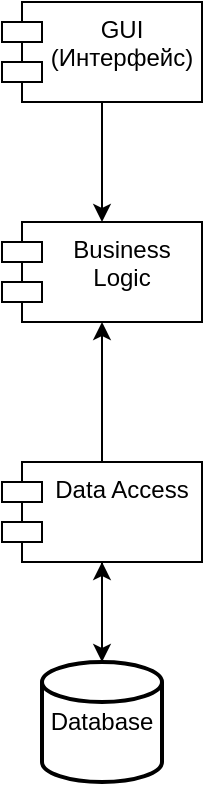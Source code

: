 <mxfile version="21.0.10" type="device" pages="3"><diagram name="1." id="kDTzsdGswdlVlNPqu6Qt"><mxGraphModel dx="885" dy="519" grid="1" gridSize="10" guides="1" tooltips="1" connect="1" arrows="1" fold="1" page="1" pageScale="1" pageWidth="827" pageHeight="1169" math="0" shadow="0"><root><mxCell id="0"/><mxCell id="1" parent="0"/><mxCell id="fMbAhl8_OOHzQoSbUExp-1" style="edgeStyle=orthogonalEdgeStyle;rounded=0;orthogonalLoop=1;jettySize=auto;html=1;exitX=0.5;exitY=1;exitDx=0;exitDy=0;entryX=0.5;entryY=0;entryDx=0;entryDy=0;" edge="1" parent="1" source="71OtSbXsrv_uywSyOsGf-1" target="71OtSbXsrv_uywSyOsGf-2"><mxGeometry relative="1" as="geometry"/></mxCell><mxCell id="71OtSbXsrv_uywSyOsGf-1" value="GUI&lt;br&gt;(Интерфейс)" style="shape=module;align=left;spacingLeft=20;align=center;verticalAlign=top;whiteSpace=wrap;html=1;" parent="1" vertex="1"><mxGeometry x="380" y="70" width="100" height="50" as="geometry"/></mxCell><mxCell id="71OtSbXsrv_uywSyOsGf-2" value="Business Logic" style="shape=module;align=left;spacingLeft=20;align=center;verticalAlign=top;whiteSpace=wrap;html=1;" parent="1" vertex="1"><mxGeometry x="380" y="180" width="100" height="50" as="geometry"/></mxCell><mxCell id="71OtSbXsrv_uywSyOsGf-8" style="edgeStyle=orthogonalEdgeStyle;rounded=0;orthogonalLoop=1;jettySize=auto;html=1;exitX=0.5;exitY=1;exitDx=0;exitDy=0;" parent="1" source="71OtSbXsrv_uywSyOsGf-3" target="71OtSbXsrv_uywSyOsGf-7" edge="1"><mxGeometry relative="1" as="geometry"/></mxCell><mxCell id="9P4bM5m-VMFC0gsAUuIL-2" style="edgeStyle=orthogonalEdgeStyle;rounded=0;orthogonalLoop=1;jettySize=auto;html=1;exitX=0.5;exitY=0;exitDx=0;exitDy=0;entryX=0.5;entryY=1;entryDx=0;entryDy=0;" edge="1" parent="1" source="71OtSbXsrv_uywSyOsGf-3" target="71OtSbXsrv_uywSyOsGf-2"><mxGeometry relative="1" as="geometry"/></mxCell><mxCell id="71OtSbXsrv_uywSyOsGf-3" value="Data Access" style="shape=module;align=left;spacingLeft=20;align=center;verticalAlign=top;whiteSpace=wrap;html=1;" parent="1" vertex="1"><mxGeometry x="380" y="300" width="100" height="50" as="geometry"/></mxCell><mxCell id="71OtSbXsrv_uywSyOsGf-9" style="edgeStyle=orthogonalEdgeStyle;rounded=0;orthogonalLoop=1;jettySize=auto;html=1;exitX=0.5;exitY=0;exitDx=0;exitDy=0;exitPerimeter=0;entryX=0.5;entryY=1;entryDx=0;entryDy=0;" parent="1" source="71OtSbXsrv_uywSyOsGf-7" target="71OtSbXsrv_uywSyOsGf-3" edge="1"><mxGeometry relative="1" as="geometry"/></mxCell><mxCell id="71OtSbXsrv_uywSyOsGf-7" value="Database" style="strokeWidth=2;html=1;shape=mxgraph.flowchart.database;whiteSpace=wrap;" parent="1" vertex="1"><mxGeometry x="400" y="400" width="60" height="60" as="geometry"/></mxCell></root></mxGraphModel></diagram><diagram id="MNbmY0lweVriixVGioRw" name="uml"><mxGraphModel dx="1829" dy="4579" grid="1" gridSize="10" guides="1" tooltips="1" connect="1" arrows="1" fold="1" page="1" pageScale="1" pageWidth="827" pageHeight="1169" math="0" shadow="0"><root><mxCell id="0"/><mxCell id="1" parent="0"/><mxCell id="DrZ3v9s-i7G6Einv7P92-1" value="" style="swimlane;startSize=0;" parent="1" vertex="1"><mxGeometry x="40" y="-2540" width="1140" height="1070" as="geometry"><mxRectangle x="310" y="-90" width="50" height="40" as="alternateBounds"/></mxGeometry></mxCell><mxCell id="T3UV2YbwCRtPf-JXeZ0j-19" style="edgeStyle=orthogonalEdgeStyle;rounded=0;orthogonalLoop=1;jettySize=auto;html=1;exitX=0.5;exitY=0;exitDx=0;exitDy=0;" edge="1" parent="DrZ3v9s-i7G6Einv7P92-1" source="DrZ3v9s-i7G6Einv7P92-2" target="T3UV2YbwCRtPf-JXeZ0j-13"><mxGeometry relative="1" as="geometry"/></mxCell><mxCell id="DrZ3v9s-i7G6Einv7P92-2" value="UserServices" style="swimlane;fontStyle=0;childLayout=stackLayout;horizontal=1;startSize=30;horizontalStack=0;resizeParent=1;resizeParentMax=0;resizeLast=0;collapsible=1;marginBottom=0;whiteSpace=wrap;html=1;fillColor=#dae8fc;strokeColor=#6c8ebf;" parent="DrZ3v9s-i7G6Einv7P92-1" vertex="1"><mxGeometry x="40" y="480" width="190" height="120" as="geometry"/></mxCell><mxCell id="DrZ3v9s-i7G6Einv7P92-3" value="addUser(login, password)" style="text;strokeColor=none;fillColor=none;align=left;verticalAlign=middle;spacingLeft=4;spacingRight=4;overflow=hidden;points=[[0,0.5],[1,0.5]];portConstraint=eastwest;rotatable=0;whiteSpace=wrap;html=1;" parent="DrZ3v9s-i7G6Einv7P92-2" vertex="1"><mxGeometry y="30" width="190" height="30" as="geometry"/></mxCell><mxCell id="DrZ3v9s-i7G6Einv7P92-4" value="getUser(id)" style="text;strokeColor=none;fillColor=none;align=left;verticalAlign=middle;spacingLeft=4;spacingRight=4;overflow=hidden;points=[[0,0.5],[1,0.5]];portConstraint=eastwest;rotatable=0;whiteSpace=wrap;html=1;" parent="DrZ3v9s-i7G6Einv7P92-2" vertex="1"><mxGeometry y="60" width="190" height="30" as="geometry"/></mxCell><mxCell id="DrZ3v9s-i7G6Einv7P92-5" value="getUserID(login)" style="text;strokeColor=none;fillColor=none;align=left;verticalAlign=middle;spacingLeft=4;spacingRight=4;overflow=hidden;points=[[0,0.5],[1,0.5]];portConstraint=eastwest;rotatable=0;whiteSpace=wrap;html=1;" parent="DrZ3v9s-i7G6Einv7P92-2" vertex="1"><mxGeometry y="90" width="190" height="30" as="geometry"/></mxCell><mxCell id="T3UV2YbwCRtPf-JXeZ0j-22" style="edgeStyle=orthogonalEdgeStyle;rounded=0;orthogonalLoop=1;jettySize=auto;html=1;exitX=0.5;exitY=0;exitDx=0;exitDy=0;" edge="1" parent="DrZ3v9s-i7G6Einv7P92-1" source="DrZ3v9s-i7G6Einv7P92-6" target="T3UV2YbwCRtPf-JXeZ0j-5"><mxGeometry relative="1" as="geometry"/></mxCell><mxCell id="DrZ3v9s-i7G6Einv7P92-6" value="RoomServices" style="swimlane;fontStyle=0;childLayout=stackLayout;horizontal=1;startSize=30;horizontalStack=0;resizeParent=1;resizeParentMax=0;resizeLast=0;collapsible=1;marginBottom=0;whiteSpace=wrap;html=1;fillColor=#dae8fc;strokeColor=#6c8ebf;" parent="DrZ3v9s-i7G6Einv7P92-1" vertex="1"><mxGeometry x="880" y="470" width="240" height="180" as="geometry"/></mxCell><mxCell id="DrZ3v9s-i7G6Einv7P92-7" value="addRoom(number, type)" style="text;strokeColor=none;fillColor=none;align=left;verticalAlign=middle;spacingLeft=4;spacingRight=4;overflow=hidden;points=[[0,0.5],[1,0.5]];portConstraint=eastwest;rotatable=0;whiteSpace=wrap;html=1;" parent="DrZ3v9s-i7G6Einv7P92-6" vertex="1"><mxGeometry y="30" width="240" height="30" as="geometry"/></mxCell><mxCell id="DrZ3v9s-i7G6Einv7P92-59" value="getRoom(id_room)" style="text;strokeColor=none;fillColor=none;align=left;verticalAlign=middle;spacingLeft=4;spacingRight=4;overflow=hidden;points=[[0,0.5],[1,0.5]];portConstraint=eastwest;rotatable=0;whiteSpace=wrap;html=1;" parent="DrZ3v9s-i7G6Einv7P92-6" vertex="1"><mxGeometry y="60" width="240" height="30" as="geometry"/></mxCell><mxCell id="DrZ3v9s-i7G6Einv7P92-8" value="getAllRoom()" style="text;strokeColor=none;fillColor=none;align=left;verticalAlign=middle;spacingLeft=4;spacingRight=4;overflow=hidden;points=[[0,0.5],[1,0.5]];portConstraint=eastwest;rotatable=0;whiteSpace=wrap;html=1;" parent="DrZ3v9s-i7G6Einv7P92-6" vertex="1"><mxGeometry y="90" width="240" height="30" as="geometry"/></mxCell><mxCell id="DrZ3v9s-i7G6Einv7P92-9" value="deleteRoom(id_room)" style="text;strokeColor=none;fillColor=none;align=left;verticalAlign=middle;spacingLeft=4;spacingRight=4;overflow=hidden;points=[[0,0.5],[1,0.5]];portConstraint=eastwest;rotatable=0;whiteSpace=wrap;html=1;" parent="DrZ3v9s-i7G6Einv7P92-6" vertex="1"><mxGeometry y="120" width="240" height="30" as="geometry"/></mxCell><mxCell id="DrZ3v9s-i7G6Einv7P92-30" value="getThingRoom(id_room)" style="text;strokeColor=none;fillColor=none;align=left;verticalAlign=middle;spacingLeft=4;spacingRight=4;overflow=hidden;points=[[0,0.5],[1,0.5]];portConstraint=eastwest;rotatable=0;whiteSpace=wrap;html=1;" parent="DrZ3v9s-i7G6Einv7P92-6" vertex="1"><mxGeometry y="150" width="240" height="30" as="geometry"/></mxCell><mxCell id="T3UV2YbwCRtPf-JXeZ0j-21" style="edgeStyle=orthogonalEdgeStyle;rounded=0;orthogonalLoop=1;jettySize=auto;html=1;exitX=0.5;exitY=0;exitDx=0;exitDy=0;" edge="1" parent="DrZ3v9s-i7G6Einv7P92-1" source="DrZ3v9s-i7G6Einv7P92-10" target="T3UV2YbwCRtPf-JXeZ0j-9"><mxGeometry relative="1" as="geometry"/></mxCell><mxCell id="DrZ3v9s-i7G6Einv7P92-10" value="ThingServices" style="swimlane;fontStyle=0;childLayout=stackLayout;horizontal=1;startSize=30;horizontalStack=0;resizeParent=1;resizeParentMax=0;resizeLast=0;collapsible=1;marginBottom=0;whiteSpace=wrap;html=1;fillColor=#dae8fc;strokeColor=#6c8ebf;" parent="DrZ3v9s-i7G6Einv7P92-1" vertex="1"><mxGeometry x="570" y="470" width="270" height="180" as="geometry"/></mxCell><mxCell id="DrZ3v9s-i7G6Einv7P92-11" value="addThing(code, type)" style="text;strokeColor=none;fillColor=none;align=left;verticalAlign=middle;spacingLeft=4;spacingRight=4;overflow=hidden;points=[[0,0.5],[1,0.5]];portConstraint=eastwest;rotatable=0;whiteSpace=wrap;html=1;" parent="DrZ3v9s-i7G6Einv7P92-10" vertex="1"><mxGeometry y="30" width="270" height="30" as="geometry"/></mxCell><mxCell id="DrZ3v9s-i7G6Einv7P92-12" value="getThing(id_thing)" style="text;strokeColor=none;fillColor=none;align=left;verticalAlign=middle;spacingLeft=4;spacingRight=4;overflow=hidden;points=[[0,0.5],[1,0.5]];portConstraint=eastwest;rotatable=0;whiteSpace=wrap;html=1;" parent="DrZ3v9s-i7G6Einv7P92-10" vertex="1"><mxGeometry y="60" width="270" height="30" as="geometry"/></mxCell><mxCell id="DrZ3v9s-i7G6Einv7P92-13" value="getAllThing()" style="text;strokeColor=none;fillColor=none;align=left;verticalAlign=middle;spacingLeft=4;spacingRight=4;overflow=hidden;points=[[0,0.5],[1,0.5]];portConstraint=eastwest;rotatable=0;whiteSpace=wrap;html=1;" parent="DrZ3v9s-i7G6Einv7P92-10" vertex="1"><mxGeometry y="90" width="270" height="30" as="geometry"/></mxCell><mxCell id="DrZ3v9s-i7G6Einv7P92-28" value="deleteThing(id_thing)" style="text;strokeColor=none;fillColor=none;align=left;verticalAlign=middle;spacingLeft=4;spacingRight=4;overflow=hidden;points=[[0,0.5],[1,0.5]];portConstraint=eastwest;rotatable=0;whiteSpace=wrap;html=1;" parent="DrZ3v9s-i7G6Einv7P92-10" vertex="1"><mxGeometry y="120" width="270" height="30" as="geometry"/></mxCell><mxCell id="DrZ3v9s-i7G6Einv7P92-29" value="changeRoomThing(id_thing, id_from, id_to)" style="text;strokeColor=none;fillColor=none;align=left;verticalAlign=middle;spacingLeft=4;spacingRight=4;overflow=hidden;points=[[0,0.5],[1,0.5]];portConstraint=eastwest;rotatable=0;whiteSpace=wrap;html=1;" parent="DrZ3v9s-i7G6Einv7P92-10" vertex="1"><mxGeometry y="150" width="270" height="30" as="geometry"/></mxCell><mxCell id="T3UV2YbwCRtPf-JXeZ0j-20" style="edgeStyle=orthogonalEdgeStyle;rounded=0;orthogonalLoop=1;jettySize=auto;html=1;exitX=0.5;exitY=0;exitDx=0;exitDy=0;" edge="1" parent="DrZ3v9s-i7G6Einv7P92-1" source="DrZ3v9s-i7G6Einv7P92-14" target="T3UV2YbwCRtPf-JXeZ0j-1"><mxGeometry relative="1" as="geometry"/></mxCell><mxCell id="DrZ3v9s-i7G6Einv7P92-14" value="StudentServices" style="swimlane;fontStyle=0;childLayout=stackLayout;horizontal=1;startSize=30;horizontalStack=0;resizeParent=1;resizeParentMax=0;resizeLast=0;collapsible=1;marginBottom=0;whiteSpace=wrap;html=1;fillColor=#dae8fc;strokeColor=#6c8ebf;" parent="DrZ3v9s-i7G6Einv7P92-1" vertex="1"><mxGeometry x="280" y="380" width="260" height="330" as="geometry"/></mxCell><mxCell id="DrZ3v9s-i7G6Einv7P92-15" value="addStudent(name, group, dataIn)" style="text;strokeColor=none;fillColor=none;align=left;verticalAlign=middle;spacingLeft=4;spacingRight=4;overflow=hidden;points=[[0,0.5],[1,0.5]];portConstraint=eastwest;rotatable=0;whiteSpace=wrap;html=1;" parent="DrZ3v9s-i7G6Einv7P92-14" vertex="1"><mxGeometry y="30" width="260" height="30" as="geometry"/></mxCell><mxCell id="DrZ3v9s-i7G6Einv7P92-16" value="getStudent(id_student)" style="text;strokeColor=none;fillColor=none;align=left;verticalAlign=middle;spacingLeft=4;spacingRight=4;overflow=hidden;points=[[0,0.5],[1,0.5]];portConstraint=eastwest;rotatable=0;whiteSpace=wrap;html=1;" parent="DrZ3v9s-i7G6Einv7P92-14" vertex="1"><mxGeometry y="60" width="260" height="30" as="geometry"/></mxCell><mxCell id="DrZ3v9s-i7G6Einv7P92-17" value="getAllStudent()" style="text;strokeColor=none;fillColor=none;align=left;verticalAlign=middle;spacingLeft=4;spacingRight=4;overflow=hidden;points=[[0,0.5],[1,0.5]];portConstraint=eastwest;rotatable=0;whiteSpace=wrap;html=1;" parent="DrZ3v9s-i7G6Einv7P92-14" vertex="1"><mxGeometry y="90" width="260" height="30" as="geometry"/></mxCell><mxCell id="DrZ3v9s-i7G6Einv7P92-19" value="getRoomStudent(id_student)" style="text;strokeColor=none;fillColor=none;align=left;verticalAlign=middle;spacingLeft=4;spacingRight=4;overflow=hidden;points=[[0,0.5],[1,0.5]];portConstraint=eastwest;rotatable=0;whiteSpace=wrap;html=1;" parent="DrZ3v9s-i7G6Einv7P92-14" vertex="1"><mxGeometry y="120" width="260" height="30" as="geometry"/></mxCell><mxCell id="DrZ3v9s-i7G6Einv7P92-20" value="changeNameStudent(id_student, new_name)" style="text;strokeColor=none;fillColor=none;align=left;verticalAlign=middle;spacingLeft=4;spacingRight=4;overflow=hidden;points=[[0,0.5],[1,0.5]];portConstraint=eastwest;rotatable=0;whiteSpace=wrap;html=1;" parent="DrZ3v9s-i7G6Einv7P92-14" vertex="1"><mxGeometry y="150" width="260" height="30" as="geometry"/></mxCell><mxCell id="DrZ3v9s-i7G6Einv7P92-21" value="changeGroupStudent(id_student, new_group)" style="text;strokeColor=none;fillColor=none;align=left;verticalAlign=middle;spacingLeft=4;spacingRight=4;overflow=hidden;points=[[0,0.5],[1,0.5]];portConstraint=eastwest;rotatable=0;whiteSpace=wrap;html=1;" parent="DrZ3v9s-i7G6Einv7P92-14" vertex="1"><mxGeometry y="180" width="260" height="30" as="geometry"/></mxCell><mxCell id="DrZ3v9s-i7G6Einv7P92-22" value="changeThingStudent(id_student, id_thing)" style="text;strokeColor=none;fillColor=none;align=left;verticalAlign=middle;spacingLeft=4;spacingRight=4;overflow=hidden;points=[[0,0.5],[1,0.5]];portConstraint=eastwest;rotatable=0;whiteSpace=wrap;html=1;" parent="DrZ3v9s-i7G6Einv7P92-14" vertex="1"><mxGeometry y="210" width="260" height="30" as="geometry"/></mxCell><mxCell id="DrZ3v9s-i7G6Einv7P92-27" value="changeRoomStudent(id_student, id_room)" style="text;strokeColor=none;fillColor=none;align=left;verticalAlign=middle;spacingLeft=4;spacingRight=4;overflow=hidden;points=[[0,0.5],[1,0.5]];portConstraint=eastwest;rotatable=0;whiteSpace=wrap;html=1;" parent="DrZ3v9s-i7G6Einv7P92-14" vertex="1"><mxGeometry y="240" width="260" height="30" as="geometry"/></mxCell><mxCell id="DrZ3v9s-i7G6Einv7P92-23" value="returnThingStudent(id_student, id_thing)" style="text;strokeColor=none;fillColor=none;align=left;verticalAlign=middle;spacingLeft=4;spacingRight=4;overflow=hidden;points=[[0,0.5],[1,0.5]];portConstraint=eastwest;rotatable=0;whiteSpace=wrap;html=1;" parent="DrZ3v9s-i7G6Einv7P92-14" vertex="1"><mxGeometry y="270" width="260" height="30" as="geometry"/></mxCell><mxCell id="DrZ3v9s-i7G6Einv7P92-24" value="deleteStudent(id_student)" style="text;strokeColor=none;fillColor=none;align=left;verticalAlign=middle;spacingLeft=4;spacingRight=4;overflow=hidden;points=[[0,0.5],[1,0.5]];portConstraint=eastwest;rotatable=0;whiteSpace=wrap;html=1;" parent="DrZ3v9s-i7G6Einv7P92-14" vertex="1"><mxGeometry y="300" width="260" height="30" as="geometry"/></mxCell><mxCell id="DrZ3v9s-i7G6Einv7P92-18" value="Business Logic" style="text;html=1;align=center;verticalAlign=middle;resizable=0;points=[];autosize=1;strokeColor=none;fillColor=none;fontSize=16;fontStyle=1" parent="DrZ3v9s-i7G6Einv7P92-1" vertex="1"><mxGeometry x="490" y="15" width="140" height="30" as="geometry"/></mxCell><mxCell id="T3UV2YbwCRtPf-JXeZ0j-5" value="Room" style="swimlane;fontStyle=0;childLayout=stackLayout;horizontal=1;startSize=30;horizontalStack=0;resizeParent=1;resizeParentMax=0;resizeLast=0;collapsible=1;marginBottom=0;whiteSpace=wrap;html=1;fillColor=#dae8fc;strokeColor=#6c8ebf;" vertex="1" parent="DrZ3v9s-i7G6Einv7P92-1"><mxGeometry x="930" y="140" width="140" height="120" as="geometry"/></mxCell><mxCell id="T3UV2YbwCRtPf-JXeZ0j-6" value="id_room: int" style="text;strokeColor=none;fillColor=none;align=left;verticalAlign=middle;spacingLeft=4;spacingRight=4;overflow=hidden;points=[[0,0.5],[1,0.5]];portConstraint=eastwest;rotatable=0;whiteSpace=wrap;html=1;" vertex="1" parent="T3UV2YbwCRtPf-JXeZ0j-5"><mxGeometry y="30" width="140" height="30" as="geometry"/></mxCell><mxCell id="T3UV2YbwCRtPf-JXeZ0j-7" value="number: int" style="text;strokeColor=none;fillColor=none;align=left;verticalAlign=middle;spacingLeft=4;spacingRight=4;overflow=hidden;points=[[0,0.5],[1,0.5]];portConstraint=eastwest;rotatable=0;whiteSpace=wrap;html=1;" vertex="1" parent="T3UV2YbwCRtPf-JXeZ0j-5"><mxGeometry y="60" width="140" height="30" as="geometry"/></mxCell><mxCell id="T3UV2YbwCRtPf-JXeZ0j-8" value="type: string" style="text;strokeColor=none;fillColor=none;align=left;verticalAlign=middle;spacingLeft=4;spacingRight=4;overflow=hidden;points=[[0,0.5],[1,0.5]];portConstraint=eastwest;rotatable=0;whiteSpace=wrap;html=1;" vertex="1" parent="T3UV2YbwCRtPf-JXeZ0j-5"><mxGeometry y="90" width="140" height="30" as="geometry"/></mxCell><mxCell id="T3UV2YbwCRtPf-JXeZ0j-9" value="Thing" style="swimlane;fontStyle=0;childLayout=stackLayout;horizontal=1;startSize=30;horizontalStack=0;resizeParent=1;resizeParentMax=0;resizeLast=0;collapsible=1;marginBottom=0;whiteSpace=wrap;html=1;fillColor=#dae8fc;strokeColor=#6c8ebf;" vertex="1" parent="DrZ3v9s-i7G6Einv7P92-1"><mxGeometry x="635" y="140" width="140" height="120" as="geometry"/></mxCell><mxCell id="T3UV2YbwCRtPf-JXeZ0j-10" value="id_thing: int" style="text;strokeColor=none;fillColor=none;align=left;verticalAlign=middle;spacingLeft=4;spacingRight=4;overflow=hidden;points=[[0,0.5],[1,0.5]];portConstraint=eastwest;rotatable=0;whiteSpace=wrap;html=1;" vertex="1" parent="T3UV2YbwCRtPf-JXeZ0j-9"><mxGeometry y="30" width="140" height="30" as="geometry"/></mxCell><mxCell id="T3UV2YbwCRtPf-JXeZ0j-11" value="code: int" style="text;strokeColor=none;fillColor=none;align=left;verticalAlign=middle;spacingLeft=4;spacingRight=4;overflow=hidden;points=[[0,0.5],[1,0.5]];portConstraint=eastwest;rotatable=0;whiteSpace=wrap;html=1;" vertex="1" parent="T3UV2YbwCRtPf-JXeZ0j-9"><mxGeometry y="60" width="140" height="30" as="geometry"/></mxCell><mxCell id="T3UV2YbwCRtPf-JXeZ0j-12" value="type: string" style="text;strokeColor=none;fillColor=none;align=left;verticalAlign=middle;spacingLeft=4;spacingRight=4;overflow=hidden;points=[[0,0.5],[1,0.5]];portConstraint=eastwest;rotatable=0;whiteSpace=wrap;html=1;" vertex="1" parent="T3UV2YbwCRtPf-JXeZ0j-9"><mxGeometry y="90" width="140" height="30" as="geometry"/></mxCell><mxCell id="T3UV2YbwCRtPf-JXeZ0j-13" value="User" style="swimlane;fontStyle=0;childLayout=stackLayout;horizontal=1;startSize=30;horizontalStack=0;resizeParent=1;resizeParentMax=0;resizeLast=0;collapsible=1;marginBottom=0;whiteSpace=wrap;html=1;fillColor=#dae8fc;strokeColor=#6c8ebf;" vertex="1" parent="DrZ3v9s-i7G6Einv7P92-1"><mxGeometry x="65" y="140" width="140" height="120" as="geometry"/></mxCell><mxCell id="T3UV2YbwCRtPf-JXeZ0j-14" value="id: int" style="text;strokeColor=none;fillColor=none;align=left;verticalAlign=middle;spacingLeft=4;spacingRight=4;overflow=hidden;points=[[0,0.5],[1,0.5]];portConstraint=eastwest;rotatable=0;whiteSpace=wrap;html=1;" vertex="1" parent="T3UV2YbwCRtPf-JXeZ0j-13"><mxGeometry y="30" width="140" height="30" as="geometry"/></mxCell><mxCell id="T3UV2YbwCRtPf-JXeZ0j-15" value="login: string" style="text;strokeColor=none;fillColor=none;align=left;verticalAlign=middle;spacingLeft=4;spacingRight=4;overflow=hidden;points=[[0,0.5],[1,0.5]];portConstraint=eastwest;rotatable=0;whiteSpace=wrap;html=1;" vertex="1" parent="T3UV2YbwCRtPf-JXeZ0j-13"><mxGeometry y="60" width="140" height="30" as="geometry"/></mxCell><mxCell id="T3UV2YbwCRtPf-JXeZ0j-16" value="password: string" style="text;strokeColor=none;fillColor=none;align=left;verticalAlign=middle;spacingLeft=4;spacingRight=4;overflow=hidden;points=[[0,0.5],[1,0.5]];portConstraint=eastwest;rotatable=0;whiteSpace=wrap;html=1;" vertex="1" parent="T3UV2YbwCRtPf-JXeZ0j-13"><mxGeometry y="90" width="140" height="30" as="geometry"/></mxCell><mxCell id="T3UV2YbwCRtPf-JXeZ0j-1" value="Student" style="swimlane;fontStyle=0;childLayout=stackLayout;horizontal=1;startSize=30;horizontalStack=0;resizeParent=1;resizeParentMax=0;resizeLast=0;collapsible=1;marginBottom=0;whiteSpace=wrap;html=1;fillColor=#dae8fc;strokeColor=#6c8ebf;" vertex="1" parent="DrZ3v9s-i7G6Einv7P92-1"><mxGeometry x="340" y="140" width="140" height="150" as="geometry"/></mxCell><mxCell id="T3UV2YbwCRtPf-JXeZ0j-2" value="id_student: int" style="text;strokeColor=none;fillColor=none;align=left;verticalAlign=middle;spacingLeft=4;spacingRight=4;overflow=hidden;points=[[0,0.5],[1,0.5]];portConstraint=eastwest;rotatable=0;whiteSpace=wrap;html=1;" vertex="1" parent="T3UV2YbwCRtPf-JXeZ0j-1"><mxGeometry y="30" width="140" height="30" as="geometry"/></mxCell><mxCell id="T3UV2YbwCRtPf-JXeZ0j-3" value="name: string" style="text;strokeColor=none;fillColor=none;align=left;verticalAlign=middle;spacingLeft=4;spacingRight=4;overflow=hidden;points=[[0,0.5],[1,0.5]];portConstraint=eastwest;rotatable=0;whiteSpace=wrap;html=1;" vertex="1" parent="T3UV2YbwCRtPf-JXeZ0j-1"><mxGeometry y="60" width="140" height="30" as="geometry"/></mxCell><mxCell id="T3UV2YbwCRtPf-JXeZ0j-4" value="group: string" style="text;strokeColor=none;fillColor=none;align=left;verticalAlign=middle;spacingLeft=4;spacingRight=4;overflow=hidden;points=[[0,0.5],[1,0.5]];portConstraint=eastwest;rotatable=0;whiteSpace=wrap;html=1;" vertex="1" parent="T3UV2YbwCRtPf-JXeZ0j-1"><mxGeometry y="90" width="140" height="30" as="geometry"/></mxCell><mxCell id="T3UV2YbwCRtPf-JXeZ0j-17" value="dataIn: data" style="text;strokeColor=none;fillColor=none;align=left;verticalAlign=middle;spacingLeft=4;spacingRight=4;overflow=hidden;points=[[0,0.5],[1,0.5]];portConstraint=eastwest;rotatable=0;whiteSpace=wrap;html=1;" vertex="1" parent="T3UV2YbwCRtPf-JXeZ0j-1"><mxGeometry y="120" width="140" height="30" as="geometry"/></mxCell><mxCell id="RSyGlYemss13grEpvheD-1" style="edgeStyle=orthogonalEdgeStyle;rounded=0;orthogonalLoop=1;jettySize=auto;html=1;exitX=0.5;exitY=0;exitDx=0;exitDy=0;startArrow=classicThin;startFill=1;endArrow=none;endFill=0;" edge="1" parent="DrZ3v9s-i7G6Einv7P92-1" source="DrZ3v9s-i7G6Einv7P92-33" target="DrZ3v9s-i7G6Einv7P92-2"><mxGeometry relative="1" as="geometry"/></mxCell><mxCell id="DrZ3v9s-i7G6Einv7P92-33" value="IUserDB" style="swimlane;fontStyle=0;childLayout=stackLayout;horizontal=1;startSize=30;horizontalStack=0;resizeParent=1;resizeParentMax=0;resizeLast=0;collapsible=1;marginBottom=0;whiteSpace=wrap;html=1;fillColor=#dae8fc;strokeColor=#6c8ebf;" parent="DrZ3v9s-i7G6Einv7P92-1" vertex="1"><mxGeometry x="40" y="720" width="190" height="120" as="geometry"/></mxCell><mxCell id="DrZ3v9s-i7G6Einv7P92-34" value="addUser(login, password)" style="text;strokeColor=none;fillColor=none;align=left;verticalAlign=middle;spacingLeft=4;spacingRight=4;overflow=hidden;points=[[0,0.5],[1,0.5]];portConstraint=eastwest;rotatable=0;whiteSpace=wrap;html=1;" parent="DrZ3v9s-i7G6Einv7P92-33" vertex="1"><mxGeometry y="30" width="190" height="30" as="geometry"/></mxCell><mxCell id="DrZ3v9s-i7G6Einv7P92-35" value="getUser(id)" style="text;strokeColor=none;fillColor=none;align=left;verticalAlign=middle;spacingLeft=4;spacingRight=4;overflow=hidden;points=[[0,0.5],[1,0.5]];portConstraint=eastwest;rotatable=0;whiteSpace=wrap;html=1;" parent="DrZ3v9s-i7G6Einv7P92-33" vertex="1"><mxGeometry y="60" width="190" height="30" as="geometry"/></mxCell><mxCell id="DrZ3v9s-i7G6Einv7P92-36" value="getUserID(login)" style="text;strokeColor=none;fillColor=none;align=left;verticalAlign=middle;spacingLeft=4;spacingRight=4;overflow=hidden;points=[[0,0.5],[1,0.5]];portConstraint=eastwest;rotatable=0;whiteSpace=wrap;html=1;" parent="DrZ3v9s-i7G6Einv7P92-33" vertex="1"><mxGeometry y="90" width="190" height="30" as="geometry"/></mxCell><mxCell id="RSyGlYemss13grEpvheD-2" style="edgeStyle=orthogonalEdgeStyle;rounded=0;orthogonalLoop=1;jettySize=auto;html=1;exitX=0.5;exitY=0;exitDx=0;exitDy=0;endArrow=none;endFill=0;startArrow=classicThin;startFill=1;" edge="1" parent="DrZ3v9s-i7G6Einv7P92-1" source="DrZ3v9s-i7G6Einv7P92-48" target="DrZ3v9s-i7G6Einv7P92-14"><mxGeometry relative="1" as="geometry"/></mxCell><mxCell id="DrZ3v9s-i7G6Einv7P92-48" value="IStudentDB" style="swimlane;fontStyle=0;childLayout=stackLayout;horizontal=1;startSize=30;horizontalStack=0;resizeParent=1;resizeParentMax=0;resizeLast=0;collapsible=1;marginBottom=0;whiteSpace=wrap;html=1;fillColor=#dae8fc;strokeColor=#6c8ebf;" parent="DrZ3v9s-i7G6Einv7P92-1" vertex="1"><mxGeometry x="280" y="750" width="260" height="270" as="geometry"/></mxCell><mxCell id="DrZ3v9s-i7G6Einv7P92-49" value="addStudent(name, group, dataIn)" style="text;strokeColor=none;fillColor=none;align=left;verticalAlign=middle;spacingLeft=4;spacingRight=4;overflow=hidden;points=[[0,0.5],[1,0.5]];portConstraint=eastwest;rotatable=0;whiteSpace=wrap;html=1;" parent="DrZ3v9s-i7G6Einv7P92-48" vertex="1"><mxGeometry y="30" width="260" height="30" as="geometry"/></mxCell><mxCell id="DrZ3v9s-i7G6Einv7P92-50" value="getStudent(id_student)" style="text;strokeColor=none;fillColor=none;align=left;verticalAlign=middle;spacingLeft=4;spacingRight=4;overflow=hidden;points=[[0,0.5],[1,0.5]];portConstraint=eastwest;rotatable=0;whiteSpace=wrap;html=1;" parent="DrZ3v9s-i7G6Einv7P92-48" vertex="1"><mxGeometry y="60" width="260" height="30" as="geometry"/></mxCell><mxCell id="DrZ3v9s-i7G6Einv7P92-51" value="getAllStudent()" style="text;strokeColor=none;fillColor=none;align=left;verticalAlign=middle;spacingLeft=4;spacingRight=4;overflow=hidden;points=[[0,0.5],[1,0.5]];portConstraint=eastwest;rotatable=0;whiteSpace=wrap;html=1;" parent="DrZ3v9s-i7G6Einv7P92-48" vertex="1"><mxGeometry y="90" width="260" height="30" as="geometry"/></mxCell><mxCell id="DrZ3v9s-i7G6Einv7P92-52" value="getRoomStudent(id_student)" style="text;strokeColor=none;fillColor=none;align=left;verticalAlign=middle;spacingLeft=4;spacingRight=4;overflow=hidden;points=[[0,0.5],[1,0.5]];portConstraint=eastwest;rotatable=0;whiteSpace=wrap;html=1;" parent="DrZ3v9s-i7G6Einv7P92-48" vertex="1"><mxGeometry y="120" width="260" height="30" as="geometry"/></mxCell><mxCell id="DrZ3v9s-i7G6Einv7P92-53" value="changeNameStudent(id_student, new_name)" style="text;strokeColor=none;fillColor=none;align=left;verticalAlign=middle;spacingLeft=4;spacingRight=4;overflow=hidden;points=[[0,0.5],[1,0.5]];portConstraint=eastwest;rotatable=0;whiteSpace=wrap;html=1;" parent="DrZ3v9s-i7G6Einv7P92-48" vertex="1"><mxGeometry y="150" width="260" height="30" as="geometry"/></mxCell><mxCell id="DrZ3v9s-i7G6Einv7P92-54" value="changeGroupStudent(id_student, new_group)" style="text;strokeColor=none;fillColor=none;align=left;verticalAlign=middle;spacingLeft=4;spacingRight=4;overflow=hidden;points=[[0,0.5],[1,0.5]];portConstraint=eastwest;rotatable=0;whiteSpace=wrap;html=1;" parent="DrZ3v9s-i7G6Einv7P92-48" vertex="1"><mxGeometry y="180" width="260" height="30" as="geometry"/></mxCell><mxCell id="DrZ3v9s-i7G6Einv7P92-56" value="changeRoomStudent(id_student, id_room)" style="text;strokeColor=none;fillColor=none;align=left;verticalAlign=middle;spacingLeft=4;spacingRight=4;overflow=hidden;points=[[0,0.5],[1,0.5]];portConstraint=eastwest;rotatable=0;whiteSpace=wrap;html=1;" parent="DrZ3v9s-i7G6Einv7P92-48" vertex="1"><mxGeometry y="210" width="260" height="30" as="geometry"/></mxCell><mxCell id="DrZ3v9s-i7G6Einv7P92-58" value="deleteStudent(id_student)" style="text;strokeColor=none;fillColor=none;align=left;verticalAlign=middle;spacingLeft=4;spacingRight=4;overflow=hidden;points=[[0,0.5],[1,0.5]];portConstraint=eastwest;rotatable=0;whiteSpace=wrap;html=1;" parent="DrZ3v9s-i7G6Einv7P92-48" vertex="1"><mxGeometry y="240" width="260" height="30" as="geometry"/></mxCell><mxCell id="RSyGlYemss13grEpvheD-3" style="edgeStyle=orthogonalEdgeStyle;rounded=0;orthogonalLoop=1;jettySize=auto;html=1;exitX=0.5;exitY=0;exitDx=0;exitDy=0;endArrow=none;endFill=0;startArrow=classicThin;startFill=1;" edge="1" parent="DrZ3v9s-i7G6Einv7P92-1" source="DrZ3v9s-i7G6Einv7P92-42" target="DrZ3v9s-i7G6Einv7P92-10"><mxGeometry relative="1" as="geometry"/></mxCell><mxCell id="DrZ3v9s-i7G6Einv7P92-42" value="IThingDB" style="swimlane;fontStyle=0;childLayout=stackLayout;horizontal=1;startSize=30;horizontalStack=0;resizeParent=1;resizeParentMax=0;resizeLast=0;collapsible=1;marginBottom=0;whiteSpace=wrap;html=1;fillColor=#dae8fc;strokeColor=#6c8ebf;" parent="DrZ3v9s-i7G6Einv7P92-1" vertex="1"><mxGeometry x="570" y="750" width="270" height="180" as="geometry"/></mxCell><mxCell id="DrZ3v9s-i7G6Einv7P92-43" value="addThing(code, type)" style="text;strokeColor=none;fillColor=none;align=left;verticalAlign=middle;spacingLeft=4;spacingRight=4;overflow=hidden;points=[[0,0.5],[1,0.5]];portConstraint=eastwest;rotatable=0;whiteSpace=wrap;html=1;" parent="DrZ3v9s-i7G6Einv7P92-42" vertex="1"><mxGeometry y="30" width="270" height="30" as="geometry"/></mxCell><mxCell id="DrZ3v9s-i7G6Einv7P92-44" value="getThing(id_thing)" style="text;strokeColor=none;fillColor=none;align=left;verticalAlign=middle;spacingLeft=4;spacingRight=4;overflow=hidden;points=[[0,0.5],[1,0.5]];portConstraint=eastwest;rotatable=0;whiteSpace=wrap;html=1;" parent="DrZ3v9s-i7G6Einv7P92-42" vertex="1"><mxGeometry y="60" width="270" height="30" as="geometry"/></mxCell><mxCell id="DrZ3v9s-i7G6Einv7P92-45" value="getAllThing()" style="text;strokeColor=none;fillColor=none;align=left;verticalAlign=middle;spacingLeft=4;spacingRight=4;overflow=hidden;points=[[0,0.5],[1,0.5]];portConstraint=eastwest;rotatable=0;whiteSpace=wrap;html=1;" parent="DrZ3v9s-i7G6Einv7P92-42" vertex="1"><mxGeometry y="90" width="270" height="30" as="geometry"/></mxCell><mxCell id="DrZ3v9s-i7G6Einv7P92-46" value="deleteThing(id_thing)" style="text;strokeColor=none;fillColor=none;align=left;verticalAlign=middle;spacingLeft=4;spacingRight=4;overflow=hidden;points=[[0,0.5],[1,0.5]];portConstraint=eastwest;rotatable=0;whiteSpace=wrap;html=1;" parent="DrZ3v9s-i7G6Einv7P92-42" vertex="1"><mxGeometry y="120" width="270" height="30" as="geometry"/></mxCell><mxCell id="DrZ3v9s-i7G6Einv7P92-47" value="changeRoomThing(id_thing, id_from, id_to)" style="text;strokeColor=none;fillColor=none;align=left;verticalAlign=middle;spacingLeft=4;spacingRight=4;overflow=hidden;points=[[0,0.5],[1,0.5]];portConstraint=eastwest;rotatable=0;whiteSpace=wrap;html=1;" parent="DrZ3v9s-i7G6Einv7P92-42" vertex="1"><mxGeometry y="150" width="270" height="30" as="geometry"/></mxCell><mxCell id="RSyGlYemss13grEpvheD-4" style="edgeStyle=orthogonalEdgeStyle;rounded=0;orthogonalLoop=1;jettySize=auto;html=1;exitX=0.5;exitY=0;exitDx=0;exitDy=0;startArrow=classicThin;startFill=1;endArrow=none;endFill=0;" edge="1" parent="DrZ3v9s-i7G6Einv7P92-1" source="DrZ3v9s-i7G6Einv7P92-37" target="DrZ3v9s-i7G6Einv7P92-6"><mxGeometry relative="1" as="geometry"/></mxCell><mxCell id="DrZ3v9s-i7G6Einv7P92-37" value="IRoomDB" style="swimlane;fontStyle=0;childLayout=stackLayout;horizontal=1;startSize=30;horizontalStack=0;resizeParent=1;resizeParentMax=0;resizeLast=0;collapsible=1;marginBottom=0;whiteSpace=wrap;html=1;fillColor=#dae8fc;strokeColor=#6c8ebf;" parent="DrZ3v9s-i7G6Einv7P92-1" vertex="1"><mxGeometry x="880" y="730" width="240" height="150" as="geometry"/></mxCell><mxCell id="DrZ3v9s-i7G6Einv7P92-38" value="addRoom(number, type)" style="text;strokeColor=none;fillColor=none;align=left;verticalAlign=middle;spacingLeft=4;spacingRight=4;overflow=hidden;points=[[0,0.5],[1,0.5]];portConstraint=eastwest;rotatable=0;whiteSpace=wrap;html=1;" parent="DrZ3v9s-i7G6Einv7P92-37" vertex="1"><mxGeometry y="30" width="240" height="30" as="geometry"/></mxCell><mxCell id="DrZ3v9s-i7G6Einv7P92-41" value="getRoom(id_room)" style="text;strokeColor=none;fillColor=none;align=left;verticalAlign=middle;spacingLeft=4;spacingRight=4;overflow=hidden;points=[[0,0.5],[1,0.5]];portConstraint=eastwest;rotatable=0;whiteSpace=wrap;html=1;" parent="DrZ3v9s-i7G6Einv7P92-37" vertex="1"><mxGeometry y="60" width="240" height="30" as="geometry"/></mxCell><mxCell id="DrZ3v9s-i7G6Einv7P92-39" value="getAllRoom()" style="text;strokeColor=none;fillColor=none;align=left;verticalAlign=middle;spacingLeft=4;spacingRight=4;overflow=hidden;points=[[0,0.5],[1,0.5]];portConstraint=eastwest;rotatable=0;whiteSpace=wrap;html=1;" parent="DrZ3v9s-i7G6Einv7P92-37" vertex="1"><mxGeometry y="90" width="240" height="30" as="geometry"/></mxCell><mxCell id="DrZ3v9s-i7G6Einv7P92-40" value="deleteRoom(id_room)" style="text;strokeColor=none;fillColor=none;align=left;verticalAlign=middle;spacingLeft=4;spacingRight=4;overflow=hidden;points=[[0,0.5],[1,0.5]];portConstraint=eastwest;rotatable=0;whiteSpace=wrap;html=1;" parent="DrZ3v9s-i7G6Einv7P92-37" vertex="1"><mxGeometry y="120" width="240" height="30" as="geometry"/></mxCell><mxCell id="DrZ3v9s-i7G6Einv7P92-31" value="" style="swimlane;startSize=0;" parent="1" vertex="1"><mxGeometry x="40" y="-1440" width="1140" height="493" as="geometry"/></mxCell><mxCell id="DrZ3v9s-i7G6Einv7P92-32" value="Database Acess" style="text;html=1;strokeColor=none;fillColor=none;align=center;verticalAlign=middle;whiteSpace=wrap;rounded=0;fontSize=16;fontStyle=1" parent="DrZ3v9s-i7G6Einv7P92-31" vertex="1"><mxGeometry x="445" y="23" width="230" height="30" as="geometry"/></mxCell><mxCell id="DrZ3v9s-i7G6Einv7P92-60" value="UserDB" style="swimlane;fontStyle=0;childLayout=stackLayout;horizontal=1;startSize=30;horizontalStack=0;resizeParent=1;resizeParentMax=0;resizeLast=0;collapsible=1;marginBottom=0;whiteSpace=wrap;html=1;fillColor=#dae8fc;strokeColor=#6c8ebf;" parent="DrZ3v9s-i7G6Einv7P92-31" vertex="1"><mxGeometry x="40" y="90" width="190" height="150" as="geometry"/></mxCell><mxCell id="DrZ3v9s-i7G6Einv7P92-90" value="connection" style="text;strokeColor=#666666;fillColor=#f5f5f5;align=left;verticalAlign=middle;spacingLeft=4;spacingRight=4;overflow=hidden;points=[[0,0.5],[1,0.5]];portConstraint=eastwest;rotatable=0;whiteSpace=wrap;html=1;fontColor=#333333;" parent="DrZ3v9s-i7G6Einv7P92-60" vertex="1"><mxGeometry y="30" width="190" height="30" as="geometry"/></mxCell><mxCell id="DrZ3v9s-i7G6Einv7P92-61" value="addUser(login, password)" style="text;strokeColor=none;fillColor=none;align=left;verticalAlign=middle;spacingLeft=4;spacingRight=4;overflow=hidden;points=[[0,0.5],[1,0.5]];portConstraint=eastwest;rotatable=0;whiteSpace=wrap;html=1;" parent="DrZ3v9s-i7G6Einv7P92-60" vertex="1"><mxGeometry y="60" width="190" height="30" as="geometry"/></mxCell><mxCell id="DrZ3v9s-i7G6Einv7P92-62" value="getUser(id)" style="text;strokeColor=none;fillColor=none;align=left;verticalAlign=middle;spacingLeft=4;spacingRight=4;overflow=hidden;points=[[0,0.5],[1,0.5]];portConstraint=eastwest;rotatable=0;whiteSpace=wrap;html=1;" parent="DrZ3v9s-i7G6Einv7P92-60" vertex="1"><mxGeometry y="90" width="190" height="30" as="geometry"/></mxCell><mxCell id="DrZ3v9s-i7G6Einv7P92-63" value="getUserID(login)" style="text;strokeColor=none;fillColor=none;align=left;verticalAlign=middle;spacingLeft=4;spacingRight=4;overflow=hidden;points=[[0,0.5],[1,0.5]];portConstraint=eastwest;rotatable=0;whiteSpace=wrap;html=1;" parent="DrZ3v9s-i7G6Einv7P92-60" vertex="1"><mxGeometry y="120" width="190" height="30" as="geometry"/></mxCell><mxCell id="DrZ3v9s-i7G6Einv7P92-64" value="RoomDB" style="swimlane;fontStyle=0;childLayout=stackLayout;horizontal=1;startSize=30;horizontalStack=0;resizeParent=1;resizeParentMax=0;resizeLast=0;collapsible=1;marginBottom=0;whiteSpace=wrap;html=1;fillColor=#dae8fc;strokeColor=#6c8ebf;" parent="DrZ3v9s-i7G6Einv7P92-31" vertex="1"><mxGeometry x="880" y="90" width="240" height="180" as="geometry"/></mxCell><mxCell id="DrZ3v9s-i7G6Einv7P92-93" value="connection" style="text;strokeColor=#666666;fillColor=#f5f5f5;align=left;verticalAlign=middle;spacingLeft=4;spacingRight=4;overflow=hidden;points=[[0,0.5],[1,0.5]];portConstraint=eastwest;rotatable=0;whiteSpace=wrap;html=1;fontColor=#333333;" parent="DrZ3v9s-i7G6Einv7P92-64" vertex="1"><mxGeometry y="30" width="240" height="30" as="geometry"/></mxCell><mxCell id="DrZ3v9s-i7G6Einv7P92-65" value="addRoom(number, type)" style="text;strokeColor=none;fillColor=none;align=left;verticalAlign=middle;spacingLeft=4;spacingRight=4;overflow=hidden;points=[[0,0.5],[1,0.5]];portConstraint=eastwest;rotatable=0;whiteSpace=wrap;html=1;" parent="DrZ3v9s-i7G6Einv7P92-64" vertex="1"><mxGeometry y="60" width="240" height="30" as="geometry"/></mxCell><mxCell id="DrZ3v9s-i7G6Einv7P92-66" value="getRoom(id_room)" style="text;strokeColor=none;fillColor=none;align=left;verticalAlign=middle;spacingLeft=4;spacingRight=4;overflow=hidden;points=[[0,0.5],[1,0.5]];portConstraint=eastwest;rotatable=0;whiteSpace=wrap;html=1;" parent="DrZ3v9s-i7G6Einv7P92-64" vertex="1"><mxGeometry y="90" width="240" height="30" as="geometry"/></mxCell><mxCell id="DrZ3v9s-i7G6Einv7P92-67" value="getAllRoom()" style="text;strokeColor=none;fillColor=none;align=left;verticalAlign=middle;spacingLeft=4;spacingRight=4;overflow=hidden;points=[[0,0.5],[1,0.5]];portConstraint=eastwest;rotatable=0;whiteSpace=wrap;html=1;" parent="DrZ3v9s-i7G6Einv7P92-64" vertex="1"><mxGeometry y="120" width="240" height="30" as="geometry"/></mxCell><mxCell id="DrZ3v9s-i7G6Einv7P92-68" value="deleteRoom(id_room)" style="text;strokeColor=none;fillColor=none;align=left;verticalAlign=middle;spacingLeft=4;spacingRight=4;overflow=hidden;points=[[0,0.5],[1,0.5]];portConstraint=eastwest;rotatable=0;whiteSpace=wrap;html=1;" parent="DrZ3v9s-i7G6Einv7P92-64" vertex="1"><mxGeometry y="150" width="240" height="30" as="geometry"/></mxCell><mxCell id="DrZ3v9s-i7G6Einv7P92-69" value="ThingDB" style="swimlane;fontStyle=0;childLayout=stackLayout;horizontal=1;startSize=30;horizontalStack=0;resizeParent=1;resizeParentMax=0;resizeLast=0;collapsible=1;marginBottom=0;whiteSpace=wrap;html=1;fillColor=#dae8fc;strokeColor=#6c8ebf;" parent="DrZ3v9s-i7G6Einv7P92-31" vertex="1"><mxGeometry x="570" y="90" width="270" height="210" as="geometry"/></mxCell><mxCell id="DrZ3v9s-i7G6Einv7P92-92" value="connection" style="text;strokeColor=#666666;fillColor=#f5f5f5;align=left;verticalAlign=middle;spacingLeft=4;spacingRight=4;overflow=hidden;points=[[0,0.5],[1,0.5]];portConstraint=eastwest;rotatable=0;whiteSpace=wrap;html=1;fontColor=#333333;" parent="DrZ3v9s-i7G6Einv7P92-69" vertex="1"><mxGeometry y="30" width="270" height="30" as="geometry"/></mxCell><mxCell id="DrZ3v9s-i7G6Einv7P92-70" value="addThing(code, type)" style="text;strokeColor=none;fillColor=none;align=left;verticalAlign=middle;spacingLeft=4;spacingRight=4;overflow=hidden;points=[[0,0.5],[1,0.5]];portConstraint=eastwest;rotatable=0;whiteSpace=wrap;html=1;" parent="DrZ3v9s-i7G6Einv7P92-69" vertex="1"><mxGeometry y="60" width="270" height="30" as="geometry"/></mxCell><mxCell id="DrZ3v9s-i7G6Einv7P92-71" value="getThing(id_thing)" style="text;strokeColor=none;fillColor=none;align=left;verticalAlign=middle;spacingLeft=4;spacingRight=4;overflow=hidden;points=[[0,0.5],[1,0.5]];portConstraint=eastwest;rotatable=0;whiteSpace=wrap;html=1;" parent="DrZ3v9s-i7G6Einv7P92-69" vertex="1"><mxGeometry y="90" width="270" height="30" as="geometry"/></mxCell><mxCell id="DrZ3v9s-i7G6Einv7P92-72" value="getAllThing()" style="text;strokeColor=none;fillColor=none;align=left;verticalAlign=middle;spacingLeft=4;spacingRight=4;overflow=hidden;points=[[0,0.5],[1,0.5]];portConstraint=eastwest;rotatable=0;whiteSpace=wrap;html=1;" parent="DrZ3v9s-i7G6Einv7P92-69" vertex="1"><mxGeometry y="120" width="270" height="30" as="geometry"/></mxCell><mxCell id="DrZ3v9s-i7G6Einv7P92-73" value="deleteThing(id_thing)" style="text;strokeColor=none;fillColor=none;align=left;verticalAlign=middle;spacingLeft=4;spacingRight=4;overflow=hidden;points=[[0,0.5],[1,0.5]];portConstraint=eastwest;rotatable=0;whiteSpace=wrap;html=1;" parent="DrZ3v9s-i7G6Einv7P92-69" vertex="1"><mxGeometry y="150" width="270" height="30" as="geometry"/></mxCell><mxCell id="DrZ3v9s-i7G6Einv7P92-74" value="changeRoomThing(id_thing, id_from, id_to)" style="text;strokeColor=none;fillColor=none;align=left;verticalAlign=middle;spacingLeft=4;spacingRight=4;overflow=hidden;points=[[0,0.5],[1,0.5]];portConstraint=eastwest;rotatable=0;whiteSpace=wrap;html=1;" parent="DrZ3v9s-i7G6Einv7P92-69" vertex="1"><mxGeometry y="180" width="270" height="30" as="geometry"/></mxCell><mxCell id="DrZ3v9s-i7G6Einv7P92-75" value="StudentDB" style="swimlane;fontStyle=0;childLayout=stackLayout;horizontal=1;startSize=30;horizontalStack=0;resizeParent=1;resizeParentMax=0;resizeLast=0;collapsible=1;marginBottom=0;whiteSpace=wrap;html=1;fillColor=#dae8fc;strokeColor=#6c8ebf;" parent="DrZ3v9s-i7G6Einv7P92-31" vertex="1"><mxGeometry x="280" y="90" width="260" height="300" as="geometry"/></mxCell><mxCell id="DrZ3v9s-i7G6Einv7P92-91" value="connection" style="text;strokeColor=#666666;fillColor=#f5f5f5;align=left;verticalAlign=middle;spacingLeft=4;spacingRight=4;overflow=hidden;points=[[0,0.5],[1,0.5]];portConstraint=eastwest;rotatable=0;whiteSpace=wrap;html=1;fontColor=#333333;" parent="DrZ3v9s-i7G6Einv7P92-75" vertex="1"><mxGeometry y="30" width="260" height="30" as="geometry"/></mxCell><mxCell id="DrZ3v9s-i7G6Einv7P92-76" value="addStudent(name, group, dataIn)" style="text;align=left;verticalAlign=middle;spacingLeft=4;spacingRight=4;overflow=hidden;points=[[0,0.5],[1,0.5]];portConstraint=eastwest;rotatable=0;whiteSpace=wrap;html=1;" parent="DrZ3v9s-i7G6Einv7P92-75" vertex="1"><mxGeometry y="60" width="260" height="30" as="geometry"/></mxCell><mxCell id="DrZ3v9s-i7G6Einv7P92-77" value="getStudent(id_student)" style="text;strokeColor=none;fillColor=none;align=left;verticalAlign=middle;spacingLeft=4;spacingRight=4;overflow=hidden;points=[[0,0.5],[1,0.5]];portConstraint=eastwest;rotatable=0;whiteSpace=wrap;html=1;" parent="DrZ3v9s-i7G6Einv7P92-75" vertex="1"><mxGeometry y="90" width="260" height="30" as="geometry"/></mxCell><mxCell id="DrZ3v9s-i7G6Einv7P92-78" value="getAllStudent()" style="text;strokeColor=none;fillColor=none;align=left;verticalAlign=middle;spacingLeft=4;spacingRight=4;overflow=hidden;points=[[0,0.5],[1,0.5]];portConstraint=eastwest;rotatable=0;whiteSpace=wrap;html=1;" parent="DrZ3v9s-i7G6Einv7P92-75" vertex="1"><mxGeometry y="120" width="260" height="30" as="geometry"/></mxCell><mxCell id="DrZ3v9s-i7G6Einv7P92-79" value="getRoomStudent(id_student)" style="text;strokeColor=none;fillColor=none;align=left;verticalAlign=middle;spacingLeft=4;spacingRight=4;overflow=hidden;points=[[0,0.5],[1,0.5]];portConstraint=eastwest;rotatable=0;whiteSpace=wrap;html=1;" parent="DrZ3v9s-i7G6Einv7P92-75" vertex="1"><mxGeometry y="150" width="260" height="30" as="geometry"/></mxCell><mxCell id="DrZ3v9s-i7G6Einv7P92-80" value="changeNameStudent(id_student, new_name)" style="text;strokeColor=none;fillColor=none;align=left;verticalAlign=middle;spacingLeft=4;spacingRight=4;overflow=hidden;points=[[0,0.5],[1,0.5]];portConstraint=eastwest;rotatable=0;whiteSpace=wrap;html=1;" parent="DrZ3v9s-i7G6Einv7P92-75" vertex="1"><mxGeometry y="180" width="260" height="30" as="geometry"/></mxCell><mxCell id="DrZ3v9s-i7G6Einv7P92-81" value="changeGroupStudent(id_student, new_group)" style="text;strokeColor=none;fillColor=none;align=left;verticalAlign=middle;spacingLeft=4;spacingRight=4;overflow=hidden;points=[[0,0.5],[1,0.5]];portConstraint=eastwest;rotatable=0;whiteSpace=wrap;html=1;" parent="DrZ3v9s-i7G6Einv7P92-75" vertex="1"><mxGeometry y="210" width="260" height="30" as="geometry"/></mxCell><mxCell id="DrZ3v9s-i7G6Einv7P92-82" value="changeRoomStudent(id_student, id_room)" style="text;strokeColor=none;fillColor=none;align=left;verticalAlign=middle;spacingLeft=4;spacingRight=4;overflow=hidden;points=[[0,0.5],[1,0.5]];portConstraint=eastwest;rotatable=0;whiteSpace=wrap;html=1;" parent="DrZ3v9s-i7G6Einv7P92-75" vertex="1"><mxGeometry y="240" width="260" height="30" as="geometry"/></mxCell><mxCell id="DrZ3v9s-i7G6Einv7P92-83" value="deleteStudent(id_student)" style="text;strokeColor=none;fillColor=none;align=left;verticalAlign=middle;spacingLeft=4;spacingRight=4;overflow=hidden;points=[[0,0.5],[1,0.5]];portConstraint=eastwest;rotatable=0;whiteSpace=wrap;html=1;" parent="DrZ3v9s-i7G6Einv7P92-75" vertex="1"><mxGeometry y="270" width="260" height="30" as="geometry"/></mxCell><mxCell id="DrZ3v9s-i7G6Einv7P92-102" style="edgeStyle=orthogonalEdgeStyle;rounded=0;orthogonalLoop=1;jettySize=auto;html=1;exitX=0.5;exitY=0;exitDx=0;exitDy=0;endArrow=block;endFill=0;endSize=13;" parent="1" source="DrZ3v9s-i7G6Einv7P92-60" target="DrZ3v9s-i7G6Einv7P92-33" edge="1"><mxGeometry relative="1" as="geometry"/></mxCell><mxCell id="DrZ3v9s-i7G6Einv7P92-103" style="edgeStyle=orthogonalEdgeStyle;rounded=0;orthogonalLoop=1;jettySize=auto;html=1;exitX=0.5;exitY=0;exitDx=0;exitDy=0;endArrow=block;endFill=0;endSize=13;" parent="1" source="DrZ3v9s-i7G6Einv7P92-75" target="DrZ3v9s-i7G6Einv7P92-48" edge="1"><mxGeometry relative="1" as="geometry"/></mxCell><mxCell id="DrZ3v9s-i7G6Einv7P92-104" style="edgeStyle=orthogonalEdgeStyle;rounded=0;orthogonalLoop=1;jettySize=auto;html=1;exitX=0.5;exitY=0;exitDx=0;exitDy=0;endArrow=block;endFill=0;endSize=13;" parent="1" source="DrZ3v9s-i7G6Einv7P92-69" target="DrZ3v9s-i7G6Einv7P92-42" edge="1"><mxGeometry relative="1" as="geometry"/></mxCell><mxCell id="DrZ3v9s-i7G6Einv7P92-105" style="edgeStyle=orthogonalEdgeStyle;rounded=0;orthogonalLoop=1;jettySize=auto;html=1;exitX=0.5;exitY=0;exitDx=0;exitDy=0;endArrow=block;endFill=0;endSize=13;" parent="1" source="DrZ3v9s-i7G6Einv7P92-64" target="DrZ3v9s-i7G6Einv7P92-37" edge="1"><mxGeometry relative="1" as="geometry"/></mxCell></root></mxGraphModel></diagram><diagram id="Uq_-B1F5Chk4YPnCsXvd" name="Trang-3"><mxGraphModel dx="1372" dy="804" grid="1" gridSize="10" guides="1" tooltips="1" connect="1" arrows="1" fold="1" page="1" pageScale="1" pageWidth="827" pageHeight="1169" math="0" shadow="0"><root><mxCell id="0"/><mxCell id="1" parent="0"/></root></mxGraphModel></diagram></mxfile>